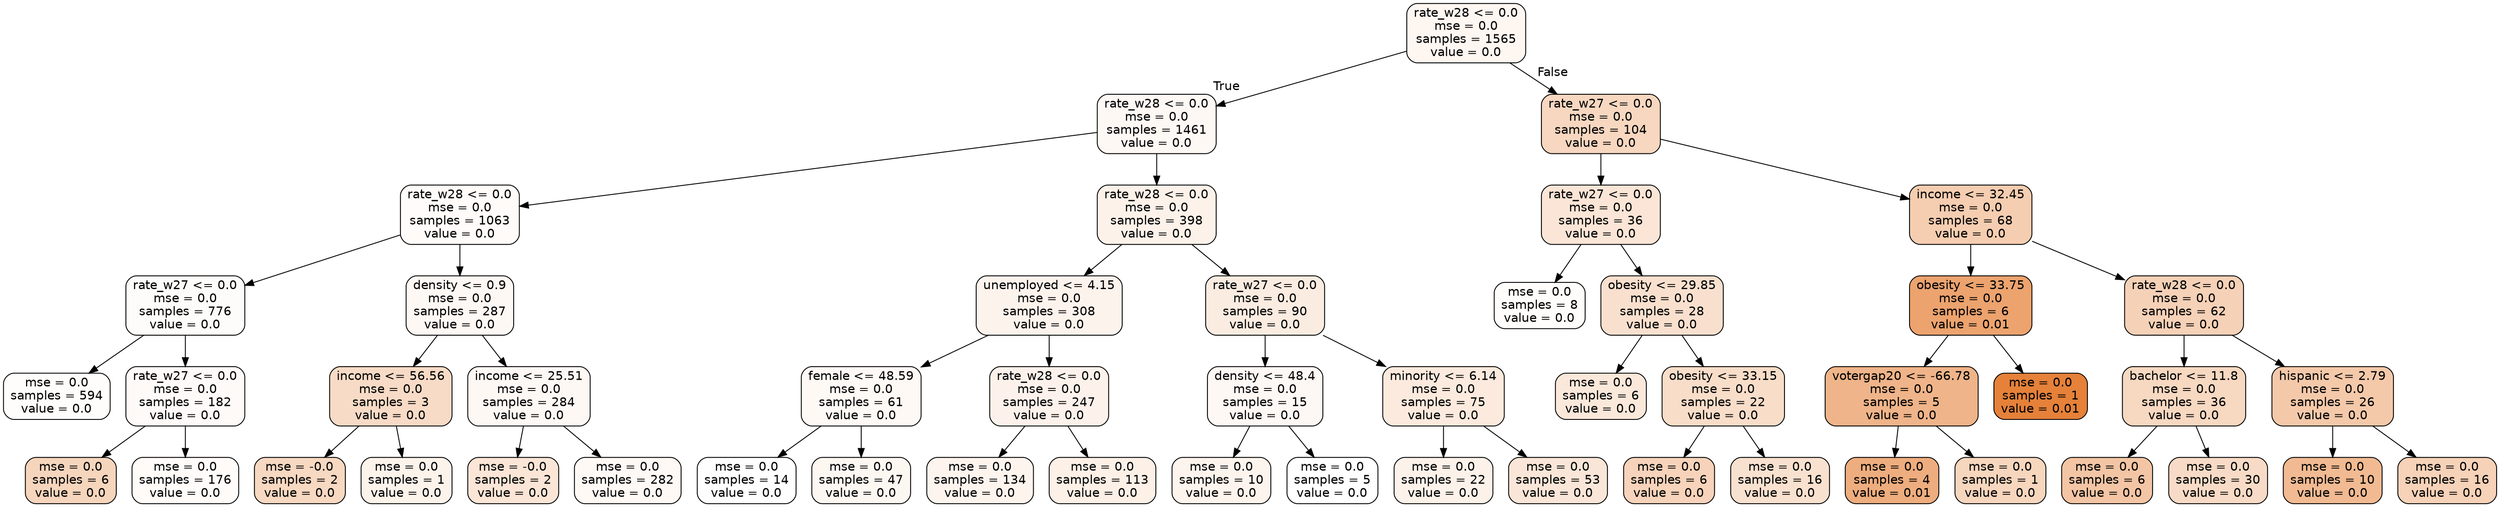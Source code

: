 digraph Tree {
node [shape=box, style="filled, rounded", color="black", fontname=helvetica] ;
edge [fontname=helvetica] ;
0 [label="rate_w28 <= 0.0\nmse = 0.0\nsamples = 1565\nvalue = 0.0", fillcolor="#fdf6f1"] ;
1 [label="rate_w28 <= 0.0\nmse = 0.0\nsamples = 1461\nvalue = 0.0", fillcolor="#fef8f5"] ;
0 -> 1 [labeldistance=2.5, labelangle=45, headlabel="True"] ;
2 [label="rate_w28 <= 0.0\nmse = 0.0\nsamples = 1063\nvalue = 0.0", fillcolor="#fefbf9"] ;
1 -> 2 ;
3 [label="rate_w27 <= 0.0\nmse = 0.0\nsamples = 776\nvalue = 0.0", fillcolor="#fefcfa"] ;
2 -> 3 ;
4 [label="mse = 0.0\nsamples = 594\nvalue = 0.0", fillcolor="#fffdfb"] ;
3 -> 4 ;
5 [label="rate_w27 <= 0.0\nmse = 0.0\nsamples = 182\nvalue = 0.0", fillcolor="#fefaf7"] ;
3 -> 5 ;
6 [label="mse = 0.0\nsamples = 6\nvalue = 0.0", fillcolor="#f6d5bd"] ;
5 -> 6 ;
7 [label="mse = 0.0\nsamples = 176\nvalue = 0.0", fillcolor="#fefbf9"] ;
5 -> 7 ;
8 [label="density <= 0.9\nmse = 0.0\nsamples = 287\nvalue = 0.0", fillcolor="#fef8f4"] ;
2 -> 8 ;
9 [label="income <= 56.56\nmse = 0.0\nsamples = 3\nvalue = 0.0", fillcolor="#f8dbc6"] ;
8 -> 9 ;
10 [label="mse = -0.0\nsamples = 2\nvalue = 0.0", fillcolor="#f7d8c1"] ;
9 -> 10 ;
11 [label="mse = 0.0\nsamples = 1\nvalue = 0.0", fillcolor="#fcf3eb"] ;
9 -> 11 ;
12 [label="income <= 25.51\nmse = 0.0\nsamples = 284\nvalue = 0.0", fillcolor="#fef8f5"] ;
8 -> 12 ;
13 [label="mse = -0.0\nsamples = 2\nvalue = 0.0", fillcolor="#fae5d6"] ;
12 -> 13 ;
14 [label="mse = 0.0\nsamples = 282\nvalue = 0.0", fillcolor="#fef9f5"] ;
12 -> 14 ;
15 [label="rate_w28 <= 0.0\nmse = 0.0\nsamples = 398\nvalue = 0.0", fillcolor="#fcf2ea"] ;
1 -> 15 ;
16 [label="unemployed <= 4.15\nmse = 0.0\nsamples = 308\nvalue = 0.0", fillcolor="#fdf3ed"] ;
15 -> 16 ;
17 [label="female <= 48.59\nmse = 0.0\nsamples = 61\nvalue = 0.0", fillcolor="#fef9f5"] ;
16 -> 17 ;
18 [label="mse = 0.0\nsamples = 14\nvalue = 0.0", fillcolor="#fffefe"] ;
17 -> 18 ;
19 [label="mse = 0.0\nsamples = 47\nvalue = 0.0", fillcolor="#fdf7f2"] ;
17 -> 19 ;
20 [label="rate_w28 <= 0.0\nmse = 0.0\nsamples = 247\nvalue = 0.0", fillcolor="#fcf2eb"] ;
16 -> 20 ;
21 [label="mse = 0.0\nsamples = 134\nvalue = 0.0", fillcolor="#fdf4ee"] ;
20 -> 21 ;
22 [label="mse = 0.0\nsamples = 113\nvalue = 0.0", fillcolor="#fcf0e7"] ;
20 -> 22 ;
23 [label="rate_w27 <= 0.0\nmse = 0.0\nsamples = 90\nvalue = 0.0", fillcolor="#fbece1"] ;
15 -> 23 ;
24 [label="density <= 48.4\nmse = 0.0\nsamples = 15\nvalue = 0.0", fillcolor="#fef8f5"] ;
23 -> 24 ;
25 [label="mse = 0.0\nsamples = 10\nvalue = 0.0", fillcolor="#fdf4ed"] ;
24 -> 25 ;
26 [label="mse = 0.0\nsamples = 5\nvalue = 0.0", fillcolor="#ffffff"] ;
24 -> 26 ;
27 [label="minority <= 6.14\nmse = 0.0\nsamples = 75\nvalue = 0.0", fillcolor="#fbeadd"] ;
23 -> 27 ;
28 [label="mse = 0.0\nsamples = 22\nvalue = 0.0", fillcolor="#fcf2ea"] ;
27 -> 28 ;
29 [label="mse = 0.0\nsamples = 53\nvalue = 0.0", fillcolor="#fae6d8"] ;
27 -> 29 ;
30 [label="rate_w27 <= 0.0\nmse = 0.0\nsamples = 104\nvalue = 0.0", fillcolor="#f7d7c0"] ;
0 -> 30 [labeldistance=2.5, labelangle=-45, headlabel="False"] ;
31 [label="rate_w27 <= 0.0\nmse = 0.0\nsamples = 36\nvalue = 0.0", fillcolor="#fae5d6"] ;
30 -> 31 ;
32 [label="mse = 0.0\nsamples = 8\nvalue = 0.0", fillcolor="#fffdfc"] ;
31 -> 32 ;
33 [label="obesity <= 29.85\nmse = 0.0\nsamples = 28\nvalue = 0.0", fillcolor="#f9e0ce"] ;
31 -> 33 ;
34 [label="mse = 0.0\nsamples = 6\nvalue = 0.0", fillcolor="#fae8da"] ;
33 -> 34 ;
35 [label="obesity <= 33.15\nmse = 0.0\nsamples = 22\nvalue = 0.0", fillcolor="#f8ddc9"] ;
33 -> 35 ;
36 [label="mse = 0.0\nsamples = 6\nvalue = 0.0", fillcolor="#f6d3ba"] ;
35 -> 36 ;
37 [label="mse = 0.0\nsamples = 16\nvalue = 0.0", fillcolor="#f9e1cf"] ;
35 -> 37 ;
38 [label="income <= 32.45\nmse = 0.0\nsamples = 68\nvalue = 0.0", fillcolor="#f5cdb0"] ;
30 -> 38 ;
39 [label="obesity <= 33.75\nmse = 0.0\nsamples = 6\nvalue = 0.01", fillcolor="#eca36e"] ;
38 -> 39 ;
40 [label="votergap20 <= -66.78\nmse = 0.0\nsamples = 5\nvalue = 0.0", fillcolor="#efb489"] ;
39 -> 40 ;
41 [label="mse = 0.0\nsamples = 4\nvalue = 0.01", fillcolor="#eead7e"] ;
40 -> 41 ;
42 [label="mse = 0.0\nsamples = 1\nvalue = 0.0", fillcolor="#f7d6be"] ;
40 -> 42 ;
43 [label="mse = 0.0\nsamples = 1\nvalue = 0.01", fillcolor="#e58139"] ;
39 -> 43 ;
44 [label="rate_w28 <= 0.0\nmse = 0.0\nsamples = 62\nvalue = 0.0", fillcolor="#f5d1b7"] ;
38 -> 44 ;
45 [label="bachelor <= 11.8\nmse = 0.0\nsamples = 36\nvalue = 0.0", fillcolor="#f7d8c1"] ;
44 -> 45 ;
46 [label="mse = 0.0\nsamples = 6\nvalue = 0.0", fillcolor="#f3c5a4"] ;
45 -> 46 ;
47 [label="mse = 0.0\nsamples = 30\nvalue = 0.0", fillcolor="#f8dbc6"] ;
45 -> 47 ;
48 [label="hispanic <= 2.79\nmse = 0.0\nsamples = 26\nvalue = 0.0", fillcolor="#f4c9aa"] ;
44 -> 48 ;
49 [label="mse = 0.0\nsamples = 10\nvalue = 0.0", fillcolor="#f1ba92"] ;
48 -> 49 ;
50 [label="mse = 0.0\nsamples = 16\nvalue = 0.0", fillcolor="#f6d2b8"] ;
48 -> 50 ;
}
